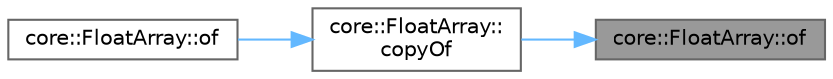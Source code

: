 digraph "core::FloatArray::of"
{
 // INTERACTIVE_SVG=YES
 // LATEX_PDF_SIZE
  bgcolor="transparent";
  edge [fontname=Helvetica,fontsize=10,labelfontname=Helvetica,labelfontsize=10];
  node [fontname=Helvetica,fontsize=10,shape=box,height=0.2,width=0.4];
  rankdir="RL";
  Node1 [id="Node000001",label="core::FloatArray::of",height=0.2,width=0.4,color="gray40", fillcolor="grey60", style="filled", fontcolor="black",tooltip="Obtains newly created empty array."];
  Node1 -> Node2 [id="edge1_Node000001_Node000002",dir="back",color="steelblue1",style="solid",tooltip=" "];
  Node2 [id="Node000002",label="core::FloatArray::\lcopyOf",height=0.2,width=0.4,color="grey40", fillcolor="white", style="filled",URL="$d7/d06/a00131.html#a0df44b3a22e052b87ab05bf78e687e74",tooltip="Obtain newly created FloatArray instance with primitive float array, such as int8_t[],..."];
  Node2 -> Node3 [id="edge2_Node000002_Node000003",dir="back",color="steelblue1",style="solid",tooltip=" "];
  Node3 [id="Node000003",label="core::FloatArray::of",height=0.2,width=0.4,color="grey40", fillcolor="white", style="filled",URL="$d7/d06/a00131.html#a5d551b363e8f2a98f6ffe6de48fd49d5",tooltip="Obtain newly created FloatArray instance with given floats values or code points."];
}
